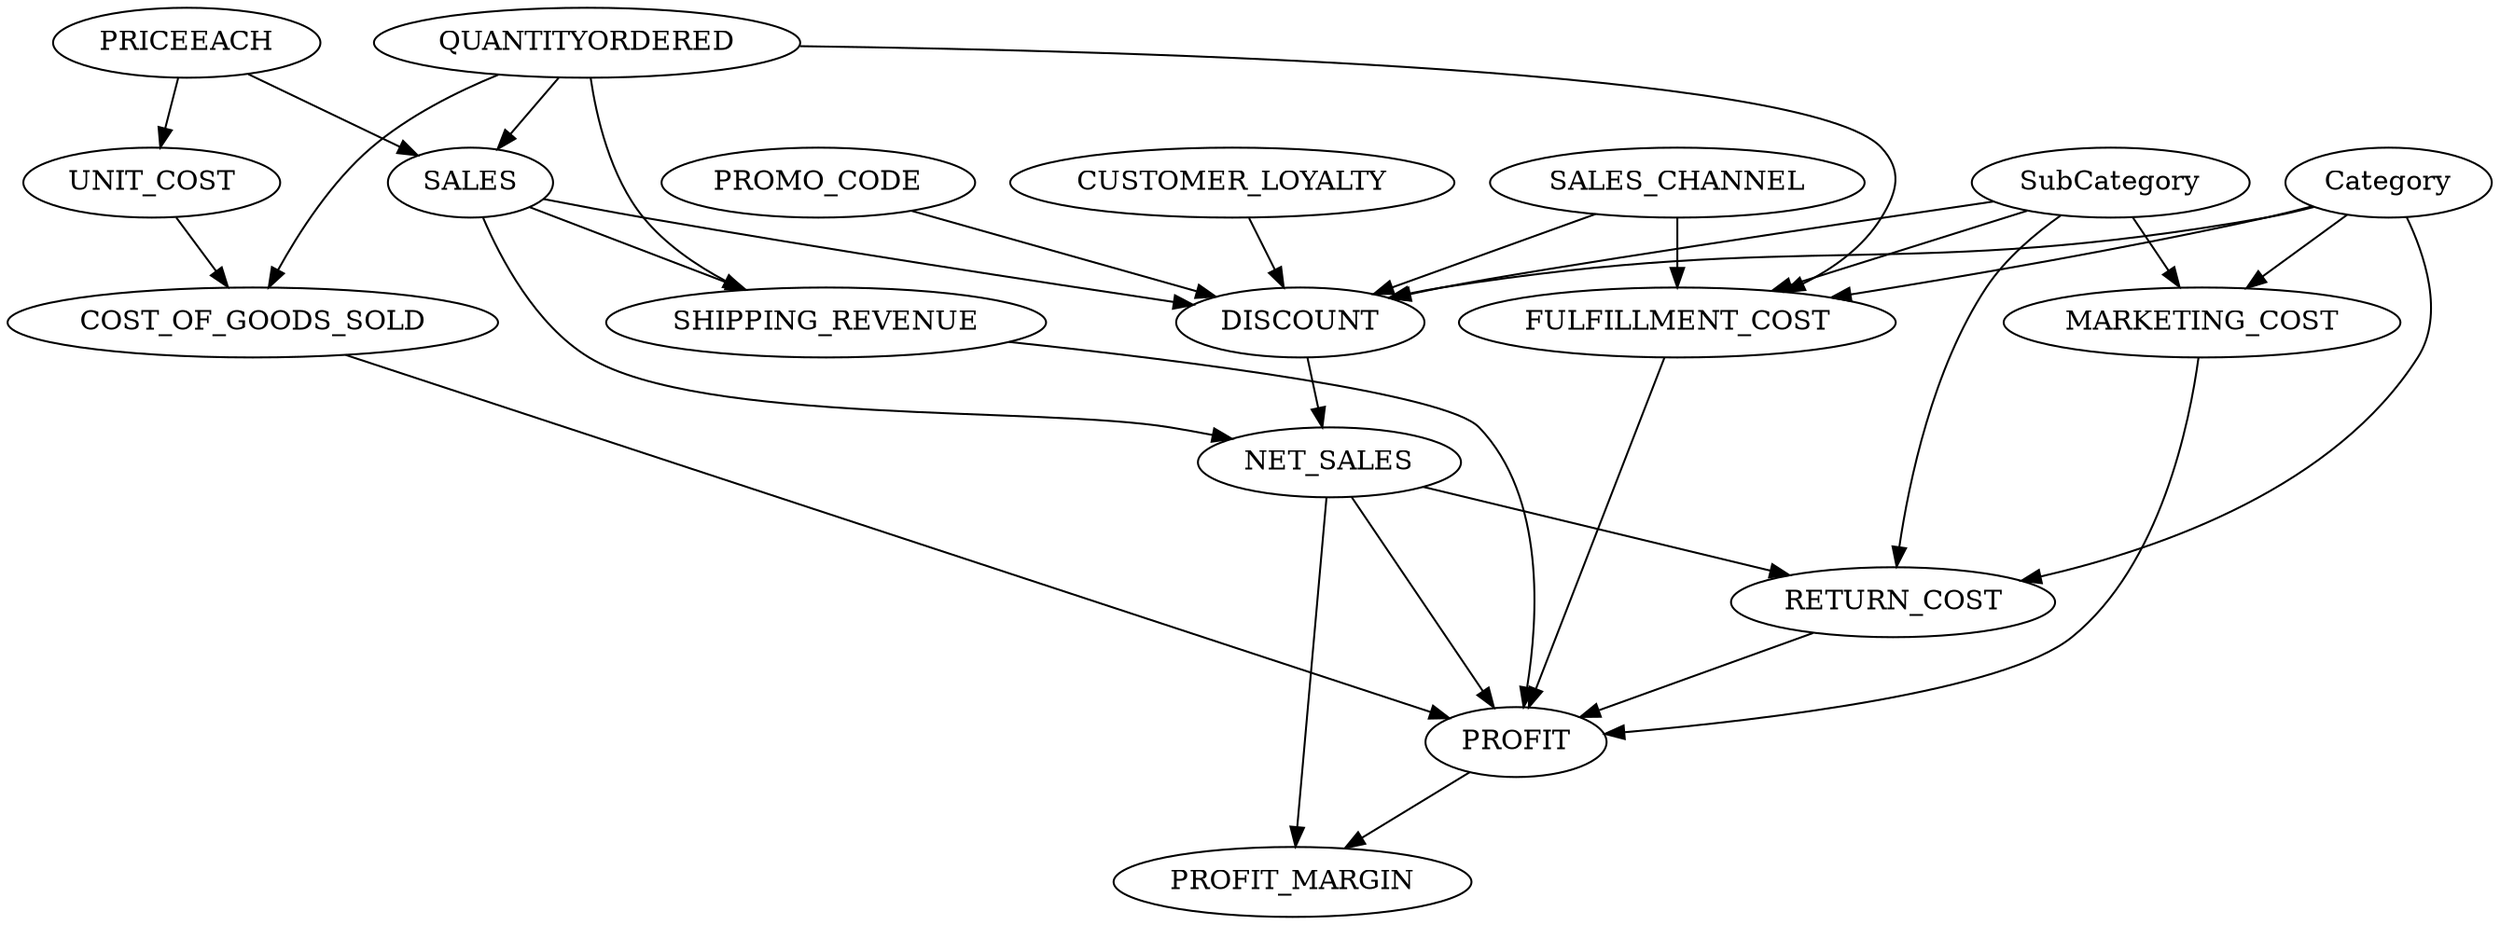 // Variable Dependency Graph
digraph {
	rankdir=TB
	PRICEEACH -> UNIT_COST
	PRICEEACH -> SALES
	QUANTITYORDERED -> SALES
	QUANTITYORDERED -> FULFILLMENT_COST
	QUANTITYORDERED -> COST_OF_GOODS_SOLD
	QUANTITYORDERED -> SHIPPING_REVENUE
	SALES -> DISCOUNT
	SALES -> NET_SALES
	SALES -> SHIPPING_REVENUE
	PROMO_CODE -> DISCOUNT
	SALES_CHANNEL -> DISCOUNT
	SALES_CHANNEL -> FULFILLMENT_COST
	CUSTOMER_LOYALTY -> DISCOUNT
	Category -> DISCOUNT
	Category -> MARKETING_COST
	Category -> RETURN_COST
	Category -> FULFILLMENT_COST
	SubCategory -> DISCOUNT
	SubCategory -> MARKETING_COST
	SubCategory -> RETURN_COST
	SubCategory -> FULFILLMENT_COST
	UNIT_COST -> COST_OF_GOODS_SOLD
	DISCOUNT -> NET_SALES
	NET_SALES -> RETURN_COST
	NET_SALES -> PROFIT
	NET_SALES -> PROFIT_MARGIN
	FULFILLMENT_COST -> PROFIT
	MARKETING_COST -> PROFIT
	RETURN_COST -> PROFIT
	COST_OF_GOODS_SOLD -> PROFIT
	SHIPPING_REVENUE -> PROFIT
	PROFIT -> PROFIT_MARGIN
}
